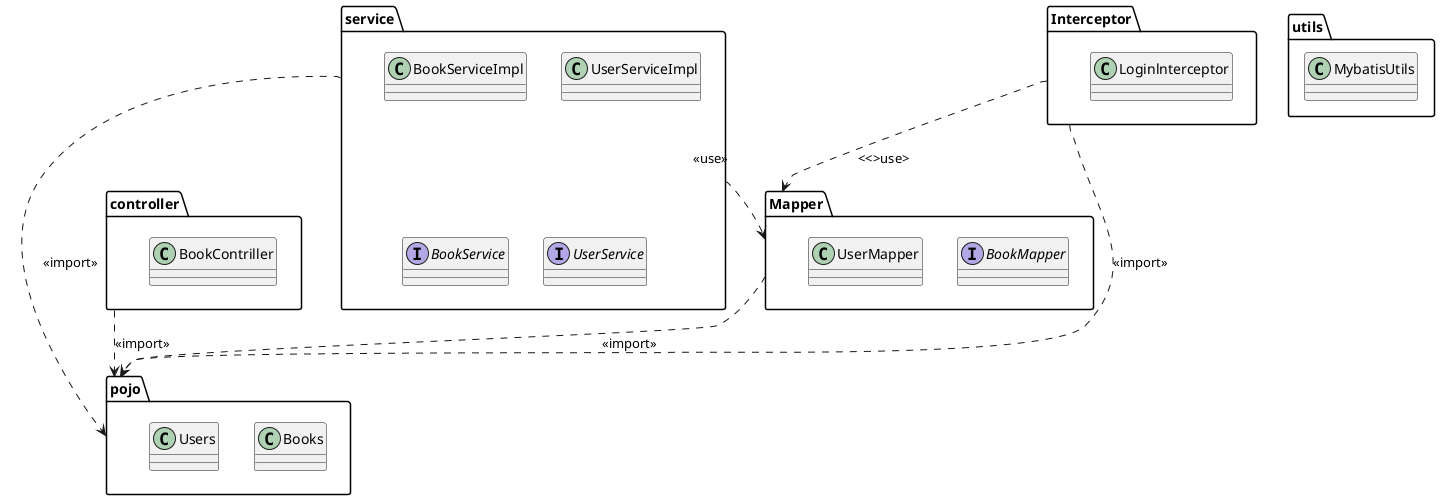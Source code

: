 @startuml
'https://plantuml.com/component-diagram


package "controller" {
  class BookContriller
}

package "Mapper"{
    interface BookMapper
    class UserMapper
}

package "pojo"{
    class Books
    class Users
}

package "service"{
    class BookServiceImpl
    class UserServiceImpl
    interface BookService
    interface UserService
}

"service" ..>"Mapper"  : <<use>>
"Interceptor" ..>"Mapper" : <<>use>
"Interceptor" ..>"pojo" : <<import>>
"controller" ..> "pojo" : <<import>>
"Mapper" ..>"pojo" : <<import>>
"service" ..>"pojo" : <<import>>


package "Interceptor"{
    class Loginlnterceptor
}
package "utils"{
    class "MybatisUtils"
}
@enduml